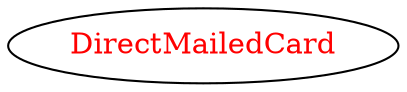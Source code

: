 digraph dependencyGraph {
 concentrate=true;
 ranksep="2.0";
 rankdir="LR"; 
 splines="ortho";
"DirectMailedCard" [fontcolor="red"];
}